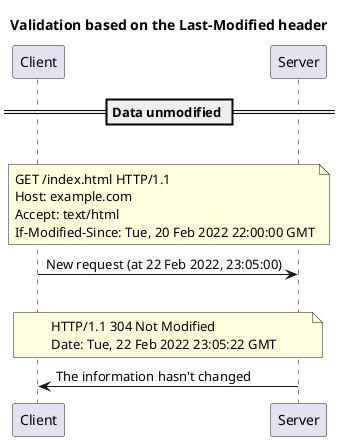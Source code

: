 @startuml

title "Validation based on the Last-Modified header"

participant Client
participant Server

== Data unmodified ==

|||

note over Client, Server
GET /index.html HTTP/1.1
Host: example.com
Accept: text/html
If-Modified-Since: Tue, 20 Feb 2022 22:00:00 GMT
end note
Client -> Server: New request (at 22 Feb 2022, 23:05:00)

|||

note over Client, Server
HTTP/1.1 304 Not Modified
Date: Tue, 22 Feb 2022 23:05:22 GMT
end note
Server -> Client: The information hasn't changed

@enduml
